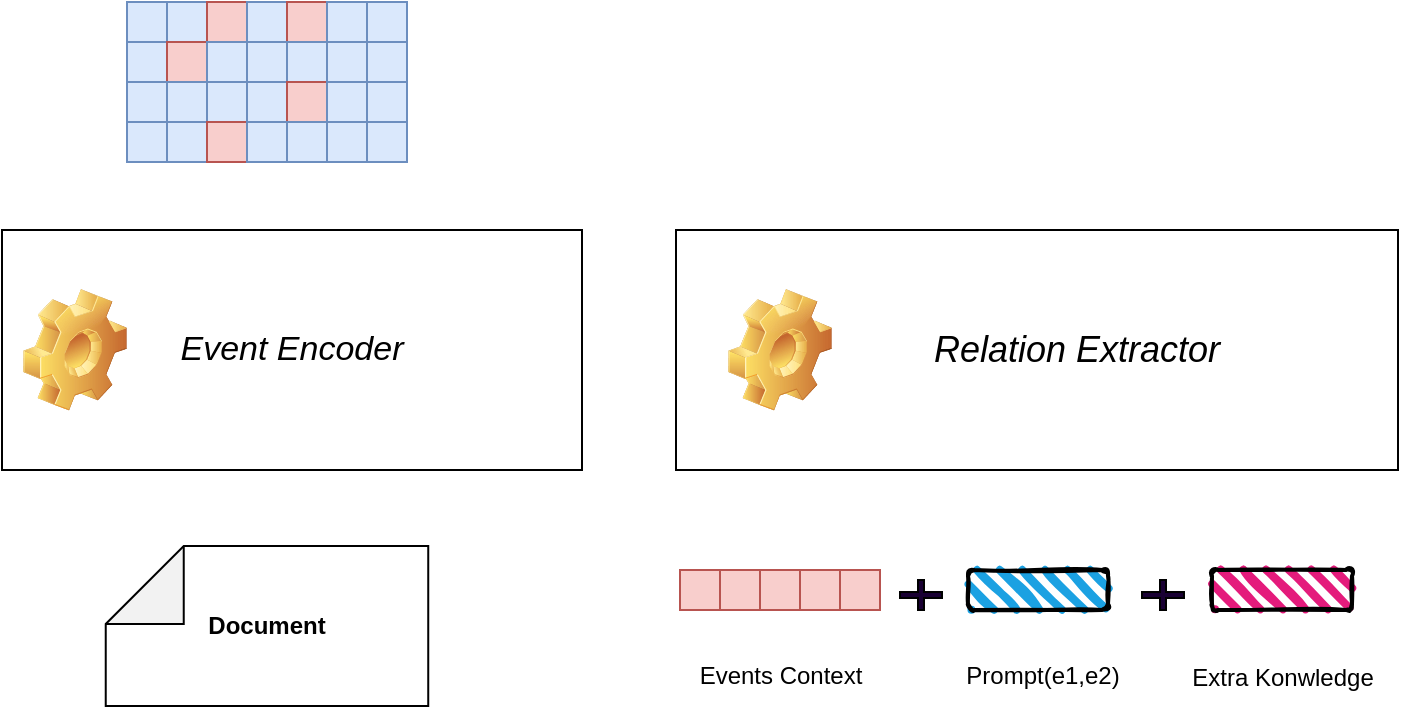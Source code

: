 <mxfile>
    <diagram id="JFbuq0yv3-2SDfESdpsX" name="第 1 页">
        <mxGraphModel dx="1087" dy="394" grid="1" gridSize="10" guides="1" tooltips="1" connect="1" arrows="1" fold="1" page="1" pageScale="1" pageWidth="827" pageHeight="1169" math="0" shadow="0">
            <root>
                <mxCell id="0"/>
                <mxCell id="1" parent="0"/>
                <mxCell id="2" value="&lt;font size=&quot;1&quot; style=&quot;&quot;&gt;&lt;i style=&quot;font-size: 17px;&quot;&gt;Event Encoder&lt;/i&gt;&lt;/font&gt;" style="rounded=0;whiteSpace=wrap;html=1;" parent="1" vertex="1">
                    <mxGeometry x="140" y="250" width="290" height="120" as="geometry"/>
                </mxCell>
                <mxCell id="3" value="&lt;b&gt;Document&lt;/b&gt;" style="shape=note;whiteSpace=wrap;html=1;backgroundOutline=1;darkOpacity=0.05;size=39;flipH=1;" parent="1" vertex="1">
                    <mxGeometry x="191.87" y="408" width="161.25" height="80" as="geometry"/>
                </mxCell>
                <mxCell id="14" value="&lt;font style=&quot;font-size: 18px;&quot;&gt;&lt;i&gt;&amp;nbsp; &amp;nbsp; &amp;nbsp; &amp;nbsp; Relation Extractor&lt;/i&gt;&lt;/font&gt;" style="rounded=0;whiteSpace=wrap;html=1;" parent="1" vertex="1">
                    <mxGeometry x="477" y="250" width="361" height="120" as="geometry"/>
                </mxCell>
                <mxCell id="87" value="" style="whiteSpace=wrap;html=1;aspect=fixed;fillColor=#dae8fc;strokeColor=#6c8ebf;" parent="1" vertex="1">
                    <mxGeometry x="202.5" y="136" width="20" height="20" as="geometry"/>
                </mxCell>
                <mxCell id="88" value="" style="whiteSpace=wrap;html=1;aspect=fixed;fillColor=#dae8fc;strokeColor=#6c8ebf;" parent="1" vertex="1">
                    <mxGeometry x="222.5" y="136" width="20" height="20" as="geometry"/>
                </mxCell>
                <mxCell id="89" value="" style="whiteSpace=wrap;html=1;aspect=fixed;fillColor=#f8cecc;strokeColor=#b85450;" parent="1" vertex="1">
                    <mxGeometry x="242.5" y="136" width="20" height="20" as="geometry"/>
                </mxCell>
                <mxCell id="90" value="" style="whiteSpace=wrap;html=1;aspect=fixed;fillColor=#dae8fc;strokeColor=#6c8ebf;" parent="1" vertex="1">
                    <mxGeometry x="262.5" y="136" width="20" height="20" as="geometry"/>
                </mxCell>
                <mxCell id="91" value="" style="whiteSpace=wrap;html=1;aspect=fixed;fillColor=#f8cecc;strokeColor=#b85450;" parent="1" vertex="1">
                    <mxGeometry x="282.5" y="136" width="20" height="20" as="geometry"/>
                </mxCell>
                <mxCell id="92" value="" style="whiteSpace=wrap;html=1;aspect=fixed;fillColor=#dae8fc;strokeColor=#6c8ebf;" parent="1" vertex="1">
                    <mxGeometry x="302.5" y="136" width="20" height="20" as="geometry"/>
                </mxCell>
                <mxCell id="93" value="" style="whiteSpace=wrap;html=1;aspect=fixed;fillColor=#dae8fc;strokeColor=#6c8ebf;" parent="1" vertex="1">
                    <mxGeometry x="322.5" y="136" width="20" height="20" as="geometry"/>
                </mxCell>
                <mxCell id="94" value="" style="whiteSpace=wrap;html=1;aspect=fixed;fillColor=#dae8fc;strokeColor=#6c8ebf;" parent="1" vertex="1">
                    <mxGeometry x="202.5" y="156" width="20" height="20" as="geometry"/>
                </mxCell>
                <mxCell id="95" value="" style="whiteSpace=wrap;html=1;aspect=fixed;fillColor=#f8cecc;strokeColor=#b85450;" parent="1" vertex="1">
                    <mxGeometry x="222.5" y="156" width="20" height="20" as="geometry"/>
                </mxCell>
                <mxCell id="96" value="" style="whiteSpace=wrap;html=1;aspect=fixed;fillColor=#dae8fc;strokeColor=#6c8ebf;" parent="1" vertex="1">
                    <mxGeometry x="242.5" y="156" width="20" height="20" as="geometry"/>
                </mxCell>
                <mxCell id="97" value="" style="whiteSpace=wrap;html=1;aspect=fixed;fillColor=#dae8fc;strokeColor=#6c8ebf;" parent="1" vertex="1">
                    <mxGeometry x="262.5" y="156" width="20" height="20" as="geometry"/>
                </mxCell>
                <mxCell id="98" value="" style="whiteSpace=wrap;html=1;aspect=fixed;fillColor=#dae8fc;strokeColor=#6c8ebf;" parent="1" vertex="1">
                    <mxGeometry x="282.5" y="156" width="20" height="20" as="geometry"/>
                </mxCell>
                <mxCell id="99" value="" style="whiteSpace=wrap;html=1;aspect=fixed;fillColor=#dae8fc;strokeColor=#6c8ebf;" parent="1" vertex="1">
                    <mxGeometry x="302.5" y="156" width="20" height="20" as="geometry"/>
                </mxCell>
                <mxCell id="100" value="" style="whiteSpace=wrap;html=1;aspect=fixed;fillColor=#dae8fc;strokeColor=#6c8ebf;" parent="1" vertex="1">
                    <mxGeometry x="322.5" y="156" width="20" height="20" as="geometry"/>
                </mxCell>
                <mxCell id="102" value="" style="whiteSpace=wrap;html=1;aspect=fixed;fillColor=#dae8fc;strokeColor=#6c8ebf;" parent="1" vertex="1">
                    <mxGeometry x="202.5" y="176" width="20" height="20" as="geometry"/>
                </mxCell>
                <mxCell id="103" value="" style="whiteSpace=wrap;html=1;aspect=fixed;fillColor=#dae8fc;strokeColor=#6c8ebf;" parent="1" vertex="1">
                    <mxGeometry x="222.5" y="176" width="20" height="20" as="geometry"/>
                </mxCell>
                <mxCell id="104" value="" style="whiteSpace=wrap;html=1;aspect=fixed;fillColor=#dae8fc;strokeColor=#6c8ebf;" parent="1" vertex="1">
                    <mxGeometry x="242.5" y="176" width="20" height="20" as="geometry"/>
                </mxCell>
                <mxCell id="105" value="" style="whiteSpace=wrap;html=1;aspect=fixed;fillColor=#dae8fc;strokeColor=#6c8ebf;" parent="1" vertex="1">
                    <mxGeometry x="262.5" y="176" width="20" height="20" as="geometry"/>
                </mxCell>
                <mxCell id="106" value="" style="whiteSpace=wrap;html=1;aspect=fixed;fillColor=#f8cecc;strokeColor=#b85450;" parent="1" vertex="1">
                    <mxGeometry x="282.5" y="176" width="20" height="20" as="geometry"/>
                </mxCell>
                <mxCell id="107" value="" style="whiteSpace=wrap;html=1;aspect=fixed;fillColor=#dae8fc;strokeColor=#6c8ebf;" parent="1" vertex="1">
                    <mxGeometry x="302.5" y="176" width="20" height="20" as="geometry"/>
                </mxCell>
                <mxCell id="108" value="" style="whiteSpace=wrap;html=1;aspect=fixed;fillColor=#dae8fc;strokeColor=#6c8ebf;" parent="1" vertex="1">
                    <mxGeometry x="322.5" y="176" width="20" height="20" as="geometry"/>
                </mxCell>
                <mxCell id="109" value="" style="whiteSpace=wrap;html=1;aspect=fixed;fillColor=#dae8fc;strokeColor=#6c8ebf;" parent="1" vertex="1">
                    <mxGeometry x="202.5" y="196" width="20" height="20" as="geometry"/>
                </mxCell>
                <mxCell id="110" value="" style="whiteSpace=wrap;html=1;aspect=fixed;fillColor=#dae8fc;strokeColor=#6c8ebf;" parent="1" vertex="1">
                    <mxGeometry x="222.5" y="196" width="20" height="20" as="geometry"/>
                </mxCell>
                <mxCell id="111" value="" style="whiteSpace=wrap;html=1;aspect=fixed;fillColor=#f8cecc;strokeColor=#b85450;" parent="1" vertex="1">
                    <mxGeometry x="242.5" y="196" width="20" height="20" as="geometry"/>
                </mxCell>
                <mxCell id="112" value="" style="whiteSpace=wrap;html=1;aspect=fixed;fillColor=#dae8fc;strokeColor=#6c8ebf;" parent="1" vertex="1">
                    <mxGeometry x="262.5" y="196" width="20" height="20" as="geometry"/>
                </mxCell>
                <mxCell id="113" value="" style="whiteSpace=wrap;html=1;aspect=fixed;fillColor=#dae8fc;strokeColor=#6c8ebf;" parent="1" vertex="1">
                    <mxGeometry x="282.5" y="196" width="20" height="20" as="geometry"/>
                </mxCell>
                <mxCell id="114" value="" style="whiteSpace=wrap;html=1;aspect=fixed;fillColor=#dae8fc;strokeColor=#6c8ebf;" parent="1" vertex="1">
                    <mxGeometry x="302.5" y="196" width="20" height="20" as="geometry"/>
                </mxCell>
                <mxCell id="115" value="" style="whiteSpace=wrap;html=1;aspect=fixed;fillColor=#dae8fc;strokeColor=#6c8ebf;" parent="1" vertex="1">
                    <mxGeometry x="322.5" y="196" width="20" height="20" as="geometry"/>
                </mxCell>
                <mxCell id="116" value="" style="whiteSpace=wrap;html=1;aspect=fixed;fillColor=#f8cecc;strokeColor=#b85450;" parent="1" vertex="1">
                    <mxGeometry x="479" y="420" width="20" height="20" as="geometry"/>
                </mxCell>
                <mxCell id="117" value="" style="whiteSpace=wrap;html=1;aspect=fixed;fillColor=#dae8fc;strokeColor=#6c8ebf;" parent="1" vertex="1">
                    <mxGeometry x="242.5" y="156" width="20" height="20" as="geometry"/>
                </mxCell>
                <mxCell id="118" value="" style="whiteSpace=wrap;html=1;aspect=fixed;fillColor=#f8cecc;strokeColor=#b85450;" parent="1" vertex="1">
                    <mxGeometry x="499" y="420" width="20" height="20" as="geometry"/>
                </mxCell>
                <mxCell id="119" value="" style="whiteSpace=wrap;html=1;aspect=fixed;fillColor=#f8cecc;strokeColor=#b85450;" parent="1" vertex="1">
                    <mxGeometry x="519" y="420" width="20" height="20" as="geometry"/>
                </mxCell>
                <mxCell id="120" value="" style="whiteSpace=wrap;html=1;aspect=fixed;fillColor=#f8cecc;strokeColor=#b85450;" parent="1" vertex="1">
                    <mxGeometry x="539" y="420" width="20" height="20" as="geometry"/>
                </mxCell>
                <mxCell id="121" value="" style="whiteSpace=wrap;html=1;aspect=fixed;fillColor=#f8cecc;strokeColor=#b85450;" parent="1" vertex="1">
                    <mxGeometry x="559" y="420" width="20" height="20" as="geometry"/>
                </mxCell>
                <mxCell id="123" value="Events Context" style="text;html=1;align=center;verticalAlign=middle;resizable=0;points=[];autosize=1;strokeColor=none;fillColor=none;" parent="1" vertex="1">
                    <mxGeometry x="479" y="458" width="100" height="30" as="geometry"/>
                </mxCell>
                <mxCell id="124" value="" style="rounded=1;whiteSpace=wrap;html=1;strokeWidth=2;fillWeight=4;hachureGap=8;hachureAngle=45;fillColor=#1ba1e2;sketch=1;" parent="1" vertex="1">
                    <mxGeometry x="623" y="420" width="70" height="20" as="geometry"/>
                </mxCell>
                <mxCell id="125" value="Prompt(e1,e2)" style="text;html=1;align=center;verticalAlign=middle;resizable=0;points=[];autosize=1;strokeColor=none;fillColor=none;" parent="1" vertex="1">
                    <mxGeometry x="610" y="458" width="100" height="30" as="geometry"/>
                </mxCell>
                <mxCell id="126" value="" style="rounded=1;whiteSpace=wrap;html=1;strokeWidth=2;fillWeight=4;hachureGap=8;hachureAngle=45;fillColor=#e41b7c;sketch=1;" parent="1" vertex="1">
                    <mxGeometry x="745" y="420" width="70" height="20" as="geometry"/>
                </mxCell>
                <mxCell id="127" value="Extra Konwledge" style="text;html=1;align=center;verticalAlign=middle;resizable=0;points=[];autosize=1;strokeColor=none;fillColor=none;" parent="1" vertex="1">
                    <mxGeometry x="725" y="459" width="110" height="30" as="geometry"/>
                </mxCell>
                <mxCell id="128" value="" style="shape=cross;whiteSpace=wrap;html=1;fillColor=#190033;" parent="1" vertex="1">
                    <mxGeometry x="589" y="425" width="21" height="15" as="geometry"/>
                </mxCell>
                <mxCell id="129" value="" style="shape=cross;whiteSpace=wrap;html=1;fillColor=#190033;" parent="1" vertex="1">
                    <mxGeometry x="710" y="425" width="21" height="15" as="geometry"/>
                </mxCell>
                <mxCell id="130" value="" style="shape=image;html=1;verticalLabelPosition=bottom;verticalAlign=top;imageAspect=1;aspect=fixed;image=img/clipart/Gear_128x128.png;fontSize=18;fillColor=#190033;" parent="1" vertex="1">
                    <mxGeometry x="150.5" y="279.5" width="52" height="61" as="geometry"/>
                </mxCell>
                <mxCell id="131" value="" style="shape=image;html=1;verticalLabelPosition=bottom;verticalAlign=top;imageAspect=1;aspect=fixed;image=img/clipart/Gear_128x128.png;fontSize=18;fillColor=#190033;" parent="1" vertex="1">
                    <mxGeometry x="503" y="279.5" width="52" height="61" as="geometry"/>
                </mxCell>
            </root>
        </mxGraphModel>
    </diagram>
</mxfile>